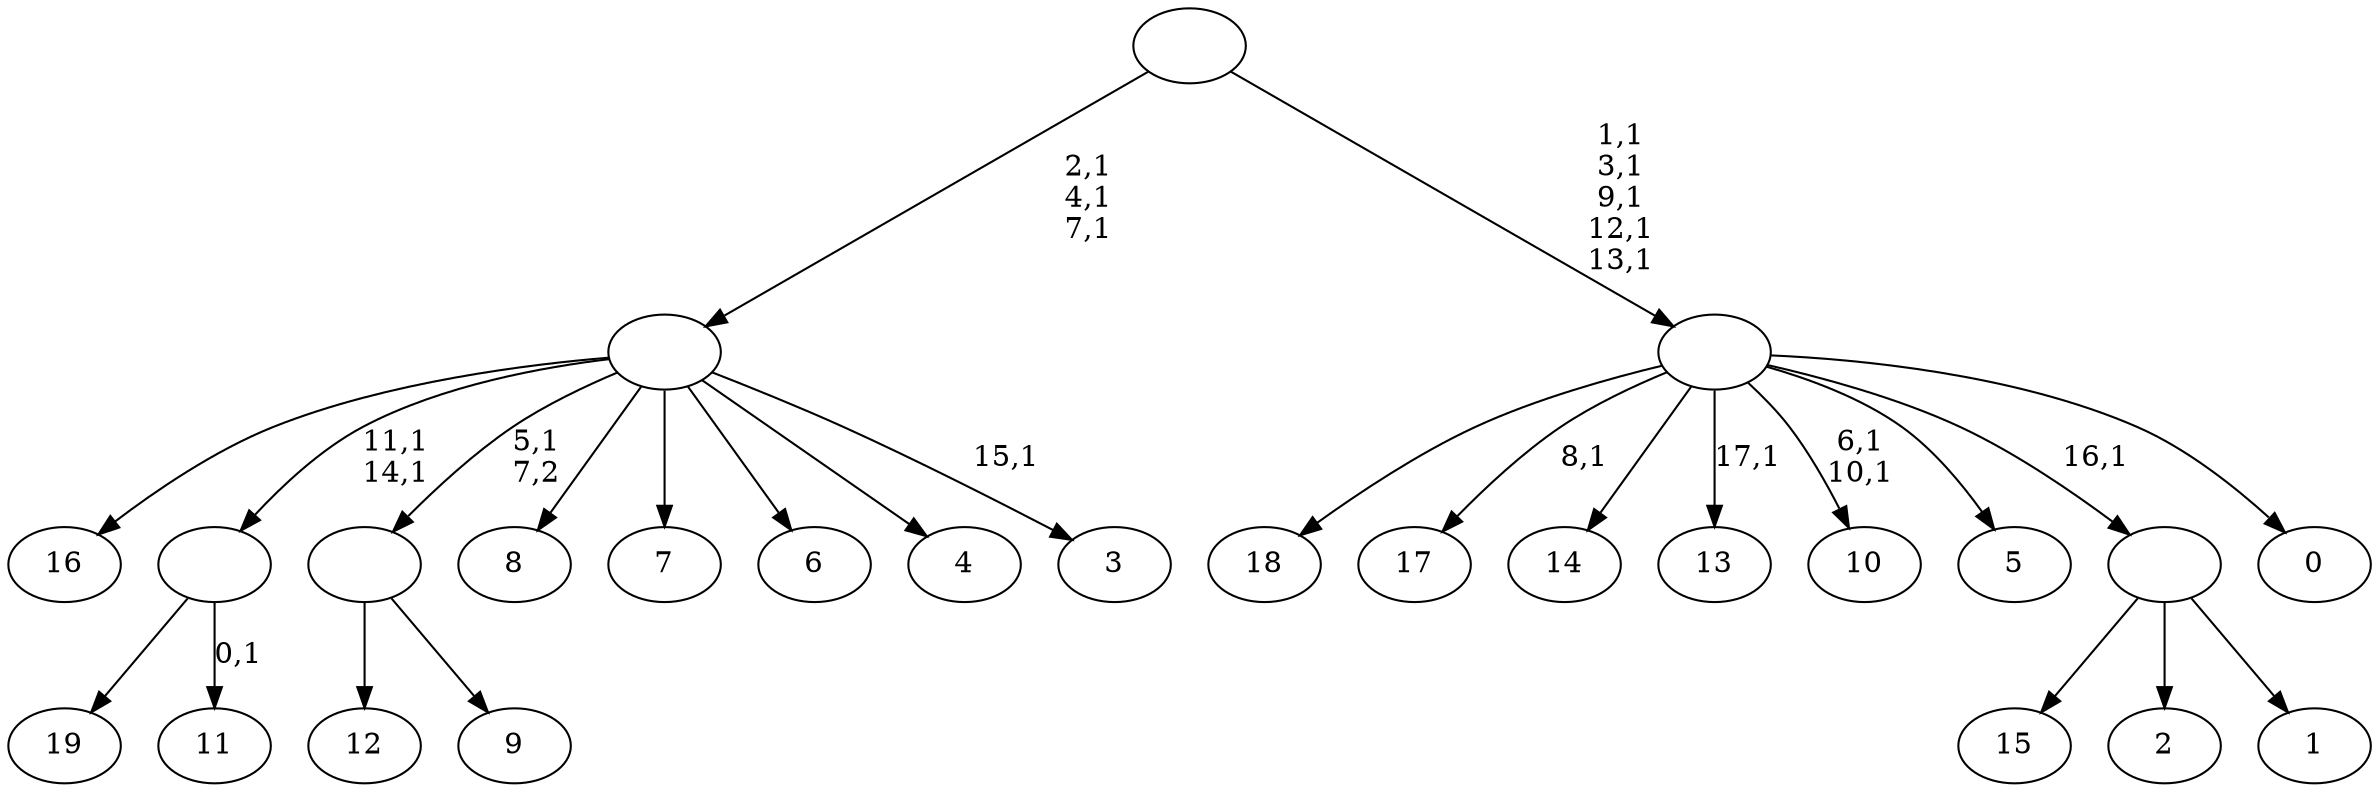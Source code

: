 digraph T {
	38 [label="19"]
	37 [label="18"]
	36 [label="17"]
	34 [label="16"]
	33 [label="15"]
	32 [label="14"]
	31 [label="13"]
	29 [label="12"]
	28 [label="11"]
	26 [label=""]
	24 [label="10"]
	21 [label="9"]
	20 [label=""]
	19 [label="8"]
	18 [label="7"]
	17 [label="6"]
	16 [label="5"]
	15 [label="4"]
	14 [label="3"]
	12 [label=""]
	9 [label="2"]
	8 [label="1"]
	7 [label=""]
	6 [label="0"]
	5 [label=""]
	0 [label=""]
	26 -> 28 [label="0,1"]
	26 -> 38 [label=""]
	20 -> 29 [label=""]
	20 -> 21 [label=""]
	12 -> 14 [label="15,1"]
	12 -> 26 [label="11,1\n14,1"]
	12 -> 34 [label=""]
	12 -> 20 [label="5,1\n7,2"]
	12 -> 19 [label=""]
	12 -> 18 [label=""]
	12 -> 17 [label=""]
	12 -> 15 [label=""]
	7 -> 33 [label=""]
	7 -> 9 [label=""]
	7 -> 8 [label=""]
	5 -> 24 [label="6,1\n10,1"]
	5 -> 31 [label="17,1"]
	5 -> 36 [label="8,1"]
	5 -> 37 [label=""]
	5 -> 32 [label=""]
	5 -> 16 [label=""]
	5 -> 7 [label="16,1"]
	5 -> 6 [label=""]
	0 -> 5 [label="1,1\n3,1\n9,1\n12,1\n13,1"]
	0 -> 12 [label="2,1\n4,1\n7,1"]
}
